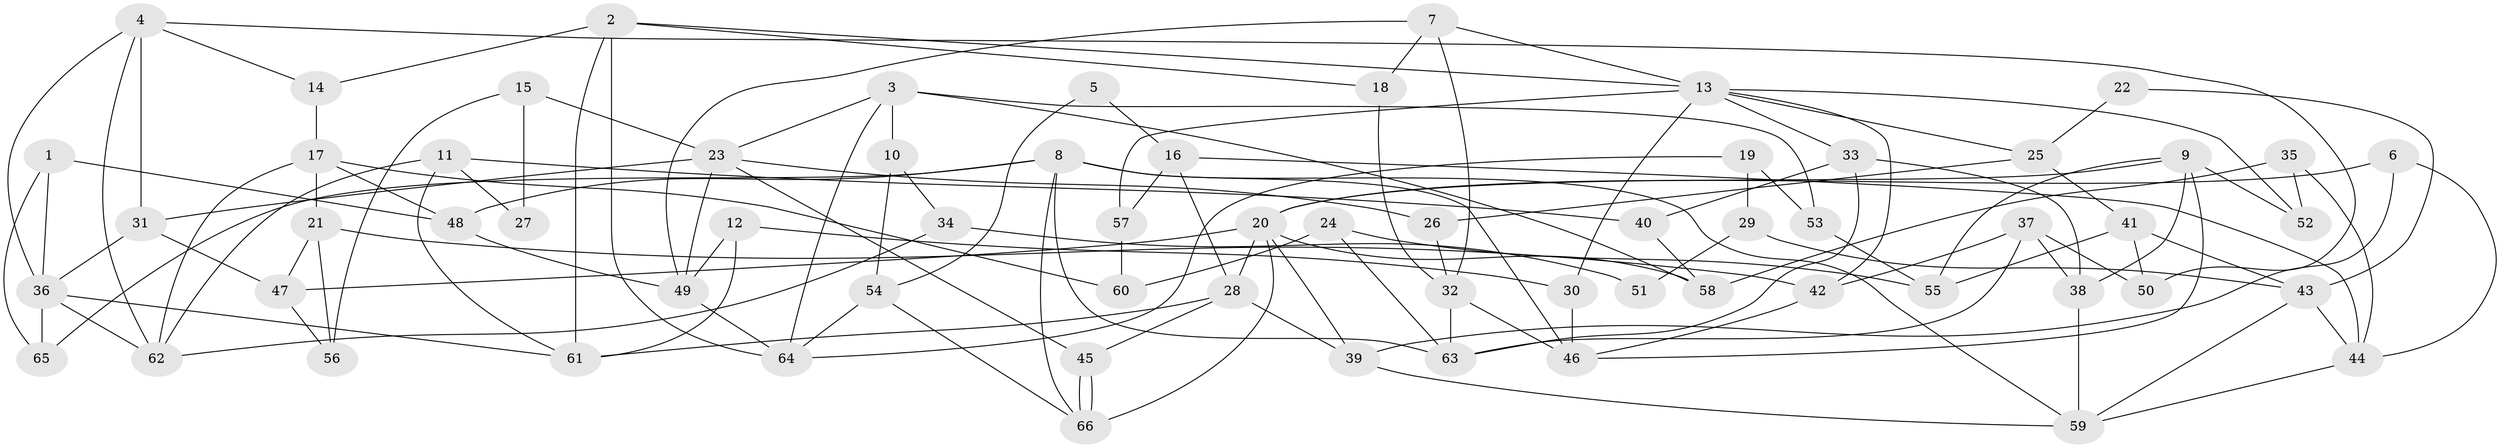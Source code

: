 // coarse degree distribution, {5: 0.1282051282051282, 8: 0.05128205128205128, 6: 0.15384615384615385, 4: 0.23076923076923078, 3: 0.2564102564102564, 9: 0.05128205128205128, 7: 0.1282051282051282}
// Generated by graph-tools (version 1.1) at 2025/41/03/06/25 10:41:56]
// undirected, 66 vertices, 132 edges
graph export_dot {
graph [start="1"]
  node [color=gray90,style=filled];
  1;
  2;
  3;
  4;
  5;
  6;
  7;
  8;
  9;
  10;
  11;
  12;
  13;
  14;
  15;
  16;
  17;
  18;
  19;
  20;
  21;
  22;
  23;
  24;
  25;
  26;
  27;
  28;
  29;
  30;
  31;
  32;
  33;
  34;
  35;
  36;
  37;
  38;
  39;
  40;
  41;
  42;
  43;
  44;
  45;
  46;
  47;
  48;
  49;
  50;
  51;
  52;
  53;
  54;
  55;
  56;
  57;
  58;
  59;
  60;
  61;
  62;
  63;
  64;
  65;
  66;
  1 -- 48;
  1 -- 65;
  1 -- 36;
  2 -- 18;
  2 -- 64;
  2 -- 13;
  2 -- 14;
  2 -- 61;
  3 -- 23;
  3 -- 58;
  3 -- 10;
  3 -- 53;
  3 -- 64;
  4 -- 36;
  4 -- 31;
  4 -- 14;
  4 -- 50;
  4 -- 62;
  5 -- 16;
  5 -- 54;
  6 -- 44;
  6 -- 39;
  6 -- 20;
  7 -- 32;
  7 -- 13;
  7 -- 18;
  7 -- 49;
  8 -- 59;
  8 -- 66;
  8 -- 46;
  8 -- 48;
  8 -- 63;
  8 -- 65;
  9 -- 20;
  9 -- 46;
  9 -- 38;
  9 -- 52;
  9 -- 55;
  10 -- 54;
  10 -- 34;
  11 -- 62;
  11 -- 61;
  11 -- 27;
  11 -- 40;
  12 -- 30;
  12 -- 61;
  12 -- 49;
  13 -- 33;
  13 -- 25;
  13 -- 30;
  13 -- 42;
  13 -- 52;
  13 -- 57;
  14 -- 17;
  15 -- 56;
  15 -- 23;
  15 -- 27;
  16 -- 44;
  16 -- 28;
  16 -- 57;
  17 -- 48;
  17 -- 21;
  17 -- 60;
  17 -- 62;
  18 -- 32;
  19 -- 64;
  19 -- 53;
  19 -- 29;
  20 -- 28;
  20 -- 39;
  20 -- 47;
  20 -- 58;
  20 -- 66;
  21 -- 42;
  21 -- 47;
  21 -- 56;
  22 -- 25;
  22 -- 43;
  23 -- 49;
  23 -- 31;
  23 -- 26;
  23 -- 45;
  24 -- 63;
  24 -- 60;
  24 -- 55;
  25 -- 41;
  25 -- 26;
  26 -- 32;
  28 -- 45;
  28 -- 61;
  28 -- 39;
  29 -- 43;
  29 -- 51;
  30 -- 46;
  31 -- 47;
  31 -- 36;
  32 -- 46;
  32 -- 63;
  33 -- 63;
  33 -- 38;
  33 -- 40;
  34 -- 62;
  34 -- 51;
  35 -- 52;
  35 -- 58;
  35 -- 44;
  36 -- 62;
  36 -- 61;
  36 -- 65;
  37 -- 63;
  37 -- 50;
  37 -- 38;
  37 -- 42;
  38 -- 59;
  39 -- 59;
  40 -- 58;
  41 -- 55;
  41 -- 43;
  41 -- 50;
  42 -- 46;
  43 -- 44;
  43 -- 59;
  44 -- 59;
  45 -- 66;
  45 -- 66;
  47 -- 56;
  48 -- 49;
  49 -- 64;
  53 -- 55;
  54 -- 66;
  54 -- 64;
  57 -- 60;
}
